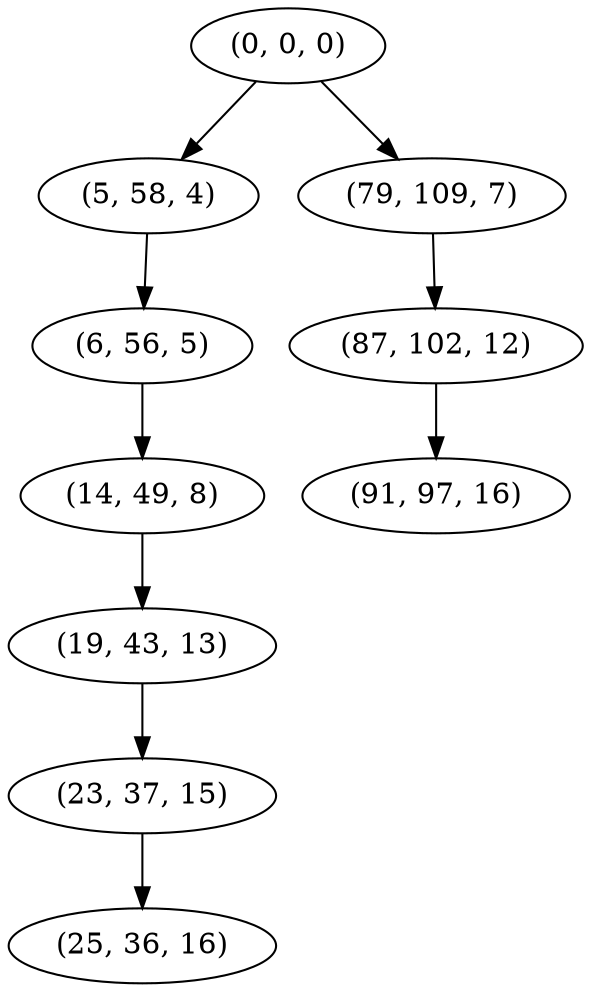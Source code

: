 digraph tree {
    "(0, 0, 0)";
    "(5, 58, 4)";
    "(6, 56, 5)";
    "(14, 49, 8)";
    "(19, 43, 13)";
    "(23, 37, 15)";
    "(25, 36, 16)";
    "(79, 109, 7)";
    "(87, 102, 12)";
    "(91, 97, 16)";
    "(0, 0, 0)" -> "(5, 58, 4)";
    "(0, 0, 0)" -> "(79, 109, 7)";
    "(5, 58, 4)" -> "(6, 56, 5)";
    "(6, 56, 5)" -> "(14, 49, 8)";
    "(14, 49, 8)" -> "(19, 43, 13)";
    "(19, 43, 13)" -> "(23, 37, 15)";
    "(23, 37, 15)" -> "(25, 36, 16)";
    "(79, 109, 7)" -> "(87, 102, 12)";
    "(87, 102, 12)" -> "(91, 97, 16)";
}
